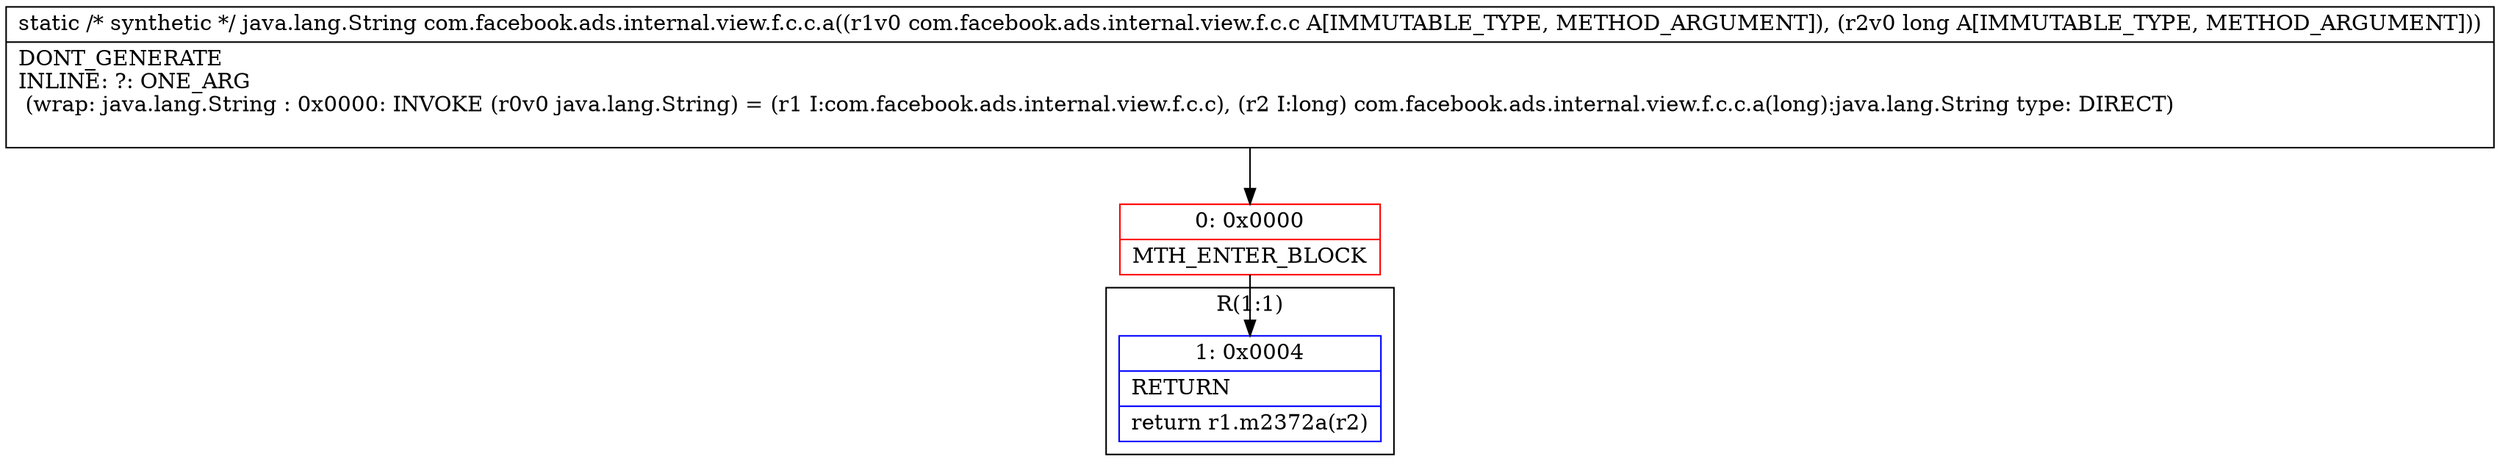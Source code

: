 digraph "CFG forcom.facebook.ads.internal.view.f.c.c.a(Lcom\/facebook\/ads\/internal\/view\/f\/c\/c;J)Ljava\/lang\/String;" {
subgraph cluster_Region_1476837155 {
label = "R(1:1)";
node [shape=record,color=blue];
Node_1 [shape=record,label="{1\:\ 0x0004|RETURN\l|return r1.m2372a(r2)\l}"];
}
Node_0 [shape=record,color=red,label="{0\:\ 0x0000|MTH_ENTER_BLOCK\l}"];
MethodNode[shape=record,label="{static \/* synthetic *\/ java.lang.String com.facebook.ads.internal.view.f.c.c.a((r1v0 com.facebook.ads.internal.view.f.c.c A[IMMUTABLE_TYPE, METHOD_ARGUMENT]), (r2v0 long A[IMMUTABLE_TYPE, METHOD_ARGUMENT]))  | DONT_GENERATE\lINLINE: ?: ONE_ARG  \l  (wrap: java.lang.String : 0x0000: INVOKE  (r0v0 java.lang.String) = (r1 I:com.facebook.ads.internal.view.f.c.c), (r2 I:long) com.facebook.ads.internal.view.f.c.c.a(long):java.lang.String type: DIRECT)\l\l}"];
MethodNode -> Node_0;
Node_0 -> Node_1;
}

